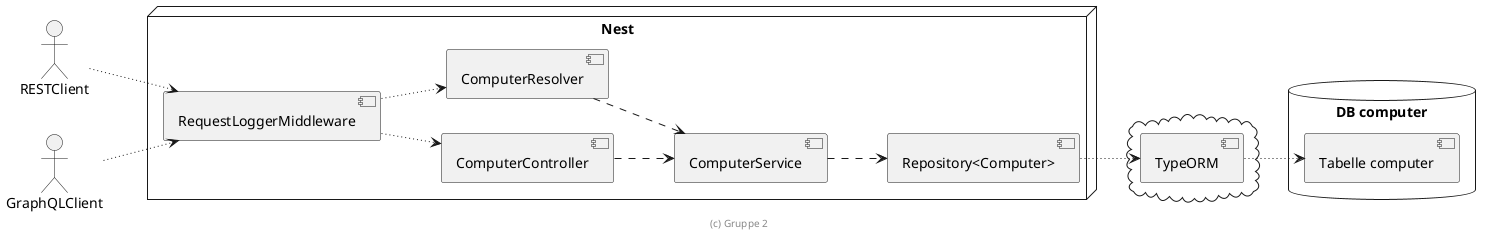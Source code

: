 ' Copyright (C) 2022 - present Gruppe 2, Hochschule Karlsruhe
'
' This program is free software: you can redistribute it and/or modify
' it under the terms of the GNU General Public License as published by
' the Free Software Foundation, either version 3 of the License, or
' (at your option) any later version.
'
' This program is distributed in the hope that it will be useful,
' but WITHOUT ANY WARRANTY; without even the implied warranty of
' MERCHANTABILITY or FITNESS FOR A PARTICULAR PURPOSE.  See the
' GNU General Public License for more details.
'
' You should have received a copy of the GNU General Public License
' along with this program.  If not, see <https://www.gnu.org/licenses/>.

' Preview durch <Alt>d

@startuml Komponenten

left to right direction

actor RESTClient
actor GraphQLClient

node "Nest" {
  [RequestLoggerMiddleware]

  [ComputerController]
  [ComputerResolver]

  [ComputerService]

  [Repository<Computer>]
}


cloud {
    [TypeORM]
}

database "DB computer" {
    [Tabelle computer]
}

RESTClient ~~> [RequestLoggerMiddleware]
GraphQLClient ~~> [RequestLoggerMiddleware]

[RequestLoggerMiddleware] ~~> [ComputerController]
[RequestLoggerMiddleware] ~~> [ComputerResolver]

[ComputerController] ..> [ComputerService]
[ComputerResolver] ..> [ComputerService]
[ComputerService] ..> [Repository<Computer>]

[Repository<Computer>] ~~> [TypeORM]
[TypeORM] ~~> [Tabelle computer]

footer (c) Gruppe 2

@enduml
